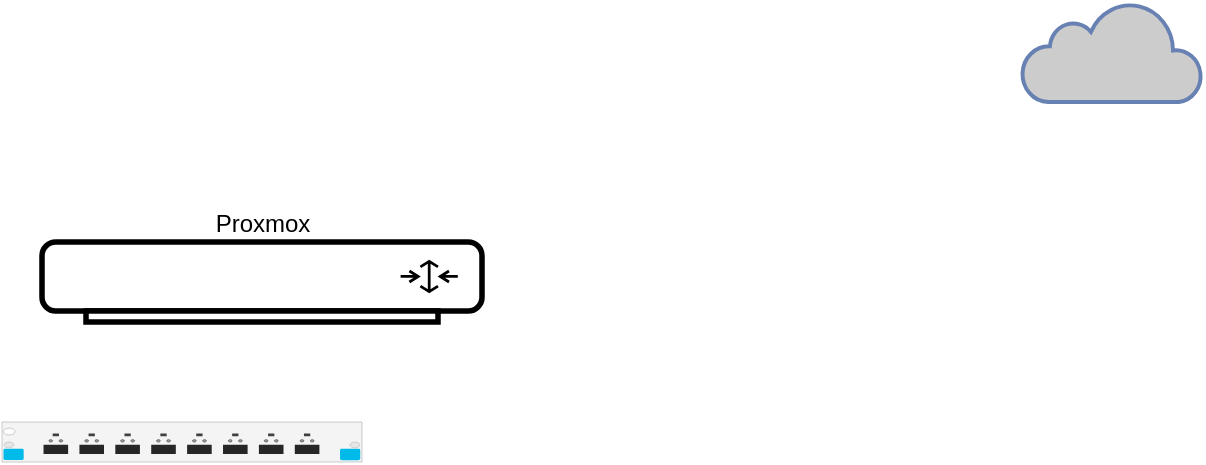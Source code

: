 <mxfile version="16.2.7" type="github">
  <diagram id="FiTz036HO6Nj0-oMYhlC" name="Page-1">
    <mxGraphModel dx="1309" dy="798" grid="1" gridSize="10" guides="1" tooltips="1" connect="1" arrows="1" fold="1" page="1" pageScale="1" pageWidth="827" pageHeight="1169" math="0" shadow="0">
      <root>
        <mxCell id="0" />
        <mxCell id="1" parent="0" />
        <mxCell id="Dm8rpOGCbq0OgDxA2bPs-11" value="Proxmox" style="verticalAlign=bottom;verticalLabelPosition=top;labelPosition=center;align=center;html=1;outlineConnect=0;gradientDirection=north;strokeWidth=2;shape=mxgraph.networks.router;rounded=1;portConstraintRotation=0;sketch=0;shadow=0;noLabel=0;enumerate=0;comic=0;treeMoving=0;treeFolding=0;container=0;" parent="1" vertex="1">
          <mxGeometry x="140" y="160" width="220" height="40" as="geometry">
            <mxRectangle x="140" y="160" width="80" height="20" as="alternateBounds" />
          </mxGeometry>
        </mxCell>
        <mxCell id="wgk8yoZGQQujISTqJFCH-1" value="" style="html=1;outlineConnect=0;fillColor=#CCCCCC;strokeColor=#6881B3;gradientColor=none;gradientDirection=north;strokeWidth=2;shape=mxgraph.networks.cloud;fontColor=#ffffff;comic=0;" vertex="1" parent="1">
          <mxGeometry x="630" y="40" width="90" height="50" as="geometry" />
        </mxCell>
        <mxCell id="wgk8yoZGQQujISTqJFCH-3" value="" style="html=1;verticalLabelPosition=bottom;verticalAlign=top;outlineConnect=0;shadow=0;dashed=0;shape=mxgraph.rack.hpe_aruba.switches.j993a_8_port_1g_10gbe_sfpplus_with_macsec_v3_zl2_module;comic=0;" vertex="1" parent="1">
          <mxGeometry x="120" y="250" width="180" height="20" as="geometry" />
        </mxCell>
      </root>
    </mxGraphModel>
  </diagram>
</mxfile>
